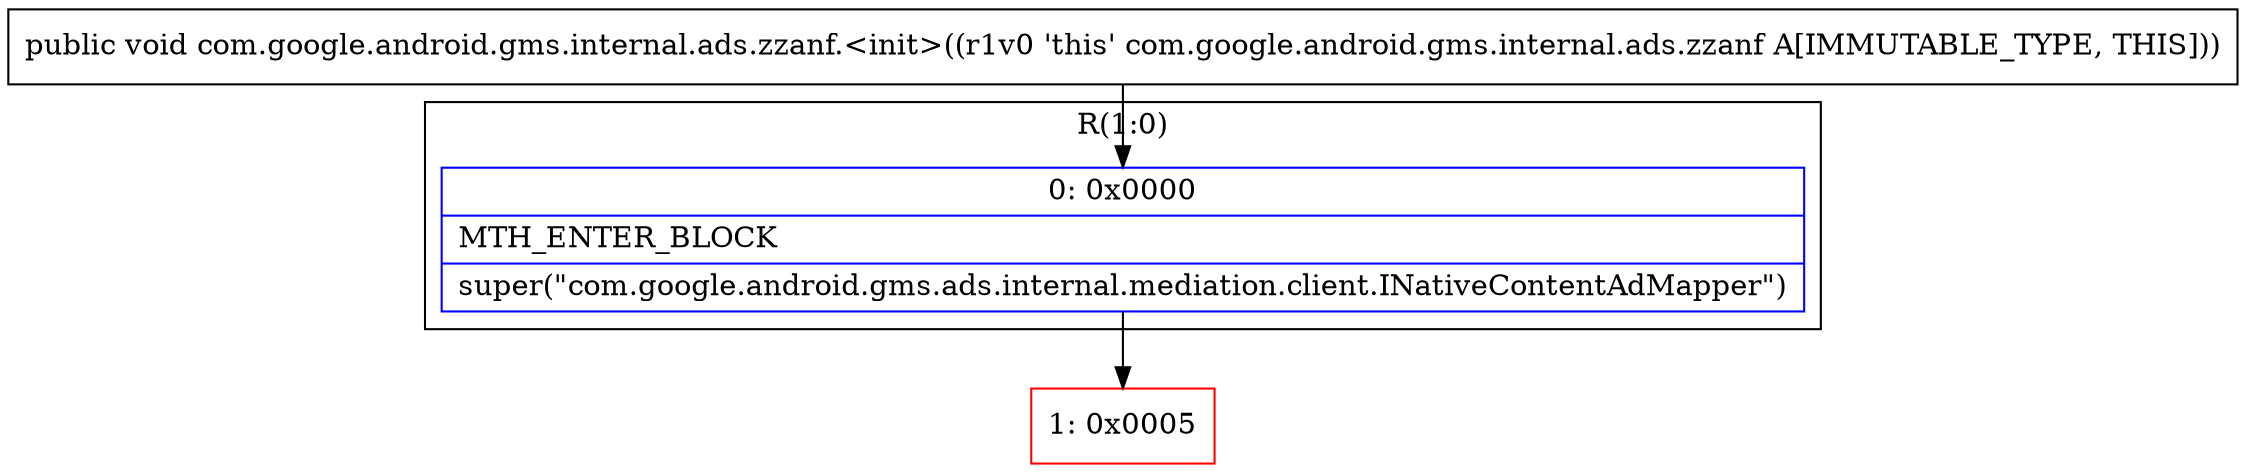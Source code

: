 digraph "CFG forcom.google.android.gms.internal.ads.zzanf.\<init\>()V" {
subgraph cluster_Region_2115461484 {
label = "R(1:0)";
node [shape=record,color=blue];
Node_0 [shape=record,label="{0\:\ 0x0000|MTH_ENTER_BLOCK\l|super(\"com.google.android.gms.ads.internal.mediation.client.INativeContentAdMapper\")\l}"];
}
Node_1 [shape=record,color=red,label="{1\:\ 0x0005}"];
MethodNode[shape=record,label="{public void com.google.android.gms.internal.ads.zzanf.\<init\>((r1v0 'this' com.google.android.gms.internal.ads.zzanf A[IMMUTABLE_TYPE, THIS])) }"];
MethodNode -> Node_0;
Node_0 -> Node_1;
}

